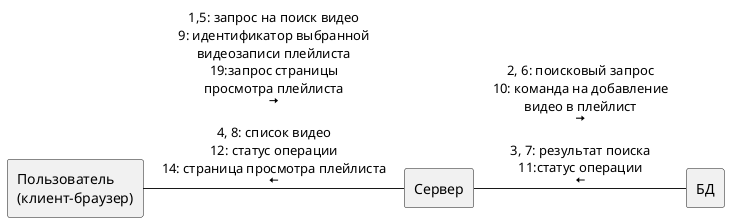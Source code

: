@startuml

rectangle user as "Пользователь\n(клиент-браузер)"
rectangle server as "Сервер"
rectangle db as "БД"

user - (server): "1,5: запрос на поиск видео\n9: идентификатор выбранной\nвидеозаписи плейлиста\n19:запрос страницы\nпросмотра плейлиста\n<&arrow-right>\n\n4, 8: список видео\n12: статус операции\n14: страница просмотра плейлиста\n<&arrow-left>"
server - db : "2, 6: поисковый запрос\n10: команда на добавление\nвидео в плейлист\n<&arrow-right>\n\n3, 7: результат поиска\n11:статус операции\n<&arrow-left>"


'Others arrows icons
'<&arrow-left>
'<&arrow-right>
'<&arrow-top>
'<&arrow-bottom>

@enduml